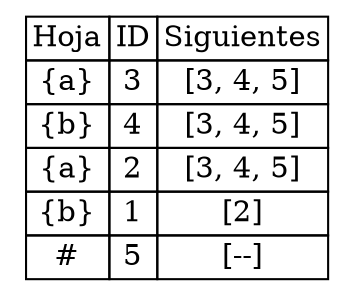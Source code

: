 digraph grafica{
rankdir=TB;
node [shape=plaintext];
some_node [label=<<table border="0" cellborder="1" cellspacing="0"><tr><td>Hoja</td><td>ID</td><td>Siguientes</td></tr><tr><td>{a}</td><td>3</td><td>[3, 4, 5]</td></tr><tr><td>{b}</td><td>4</td><td>[3, 4, 5]</td></tr><tr><td>{a}</td><td>2</td><td>[3, 4, 5]</td></tr><tr><td>{b}</td><td>1</td><td>[2]</td></tr><tr><td>#</td><td>5</td><td>[--]</td></tr></table>>];}
